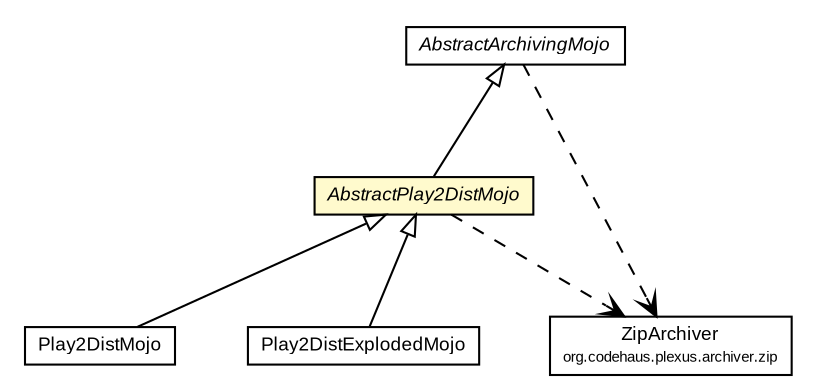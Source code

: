 #!/usr/local/bin/dot
#
# Class diagram 
# Generated by UMLGraph version R5_6-24-gf6e263 (http://www.umlgraph.org/)
#

digraph G {
	edge [fontname="arial",fontsize=10,labelfontname="arial",labelfontsize=10];
	node [fontname="arial",fontsize=10,shape=plaintext];
	nodesep=0.25;
	ranksep=0.5;
	// com.google.code.play2.plugin.Play2DistMojo
	c320 [label=<<table title="com.google.code.play2.plugin.Play2DistMojo" border="0" cellborder="1" cellspacing="0" cellpadding="2" port="p" href="./Play2DistMojo.html">
		<tr><td><table border="0" cellspacing="0" cellpadding="1">
<tr><td align="center" balign="center"> Play2DistMojo </td></tr>
		</table></td></tr>
		</table>>, URL="./Play2DistMojo.html", fontname="arial", fontcolor="black", fontsize=9.0];
	// com.google.code.play2.plugin.Play2DistExplodedMojo
	c321 [label=<<table title="com.google.code.play2.plugin.Play2DistExplodedMojo" border="0" cellborder="1" cellspacing="0" cellpadding="2" port="p" href="./Play2DistExplodedMojo.html">
		<tr><td><table border="0" cellspacing="0" cellpadding="1">
<tr><td align="center" balign="center"> Play2DistExplodedMojo </td></tr>
		</table></td></tr>
		</table>>, URL="./Play2DistExplodedMojo.html", fontname="arial", fontcolor="black", fontsize=9.0];
	// com.google.code.play2.plugin.AbstractPlay2DistMojo
	c333 [label=<<table title="com.google.code.play2.plugin.AbstractPlay2DistMojo" border="0" cellborder="1" cellspacing="0" cellpadding="2" port="p" bgcolor="lemonChiffon" href="./AbstractPlay2DistMojo.html">
		<tr><td><table border="0" cellspacing="0" cellpadding="1">
<tr><td align="center" balign="center"><font face="arial italic"> AbstractPlay2DistMojo </font></td></tr>
		</table></td></tr>
		</table>>, URL="./AbstractPlay2DistMojo.html", fontname="arial", fontcolor="black", fontsize=9.0];
	// com.google.code.play2.plugin.AbstractArchivingMojo
	c336 [label=<<table title="com.google.code.play2.plugin.AbstractArchivingMojo" border="0" cellborder="1" cellspacing="0" cellpadding="2" port="p" href="./AbstractArchivingMojo.html">
		<tr><td><table border="0" cellspacing="0" cellpadding="1">
<tr><td align="center" balign="center"><font face="arial italic"> AbstractArchivingMojo </font></td></tr>
		</table></td></tr>
		</table>>, URL="./AbstractArchivingMojo.html", fontname="arial", fontcolor="black", fontsize=9.0];
	//com.google.code.play2.plugin.Play2DistMojo extends com.google.code.play2.plugin.AbstractPlay2DistMojo
	c333:p -> c320:p [dir=back,arrowtail=empty];
	//com.google.code.play2.plugin.Play2DistExplodedMojo extends com.google.code.play2.plugin.AbstractPlay2DistMojo
	c333:p -> c321:p [dir=back,arrowtail=empty];
	//com.google.code.play2.plugin.AbstractPlay2DistMojo extends com.google.code.play2.plugin.AbstractArchivingMojo
	c336:p -> c333:p [dir=back,arrowtail=empty];
	// com.google.code.play2.plugin.AbstractPlay2DistMojo DEPEND org.codehaus.plexus.archiver.zip.ZipArchiver
	c333:p -> c339:p [taillabel="", label="", headlabel="", fontname="arial", fontcolor="black", fontsize=10.0, color="black", arrowhead=open, style=dashed];
	// com.google.code.play2.plugin.AbstractArchivingMojo DEPEND org.codehaus.plexus.archiver.zip.ZipArchiver
	c336:p -> c339:p [taillabel="", label="", headlabel="", fontname="arial", fontcolor="black", fontsize=10.0, color="black", arrowhead=open, style=dashed];
	// org.codehaus.plexus.archiver.zip.ZipArchiver
	c339 [label=<<table title="org.codehaus.plexus.archiver.zip.ZipArchiver" border="0" cellborder="1" cellspacing="0" cellpadding="2" port="p" href="http://play2-maven-plugin.github.io/external-apidocs/org/codehaus/plexus/plexus-archiver/3.0/org/codehaus/plexus/archiver/zip/ZipArchiver.html">
		<tr><td><table border="0" cellspacing="0" cellpadding="1">
<tr><td align="center" balign="center"> ZipArchiver </td></tr>
<tr><td align="center" balign="center"><font point-size="7.0"> org.codehaus.plexus.archiver.zip </font></td></tr>
		</table></td></tr>
		</table>>, URL="http://play2-maven-plugin.github.io/external-apidocs/org/codehaus/plexus/plexus-archiver/3.0/org/codehaus/plexus/archiver/zip/ZipArchiver.html", fontname="arial", fontcolor="black", fontsize=9.0];
}

